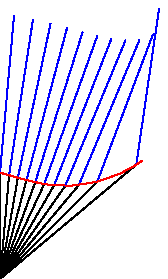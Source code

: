% lgc2refractionEdited.mp
% lgc means LaTeX Graphics Companion
% 2014

prologues := 1;

vardef refractray(expr s,a,p,rir)=
  save tI,tn,ia,ib,I,J,sib;
  pair I,J;
  tI = xpart(p intersectiontimes (s--(s+30cm*dir(a))));
  if tI>=0:
    I=point tI of p;
    draw s--I;
    tn=angle(direction tI of p)+90;
    ia=tn-angle(s-I);
    sib=sind(ia)/rir;
    ib=-angle(1+-+sib,sib);
    J=I+dir(tn+180+ib)*2cm;
    draw I--J withcolor blue;
  fi;
enddef;

beginfig(1);
  numeric u;
  u=3mm;
  path p;
  p=((5u,-6u)..(4u,-2u)..(4.5u,0)..(5u,5u)) rotated 90;
  for a=40 step 5 until 140: refractray(origin,a,p,1.5); endfor;
  draw p withcolor red;
endfig;

vardef lensrefractray(expr s,a,p,q,rir)=
  save tI,tn,ia,ib,I,J,K,sib;
  pair I,J,K;
  tI = xpart(p intersectiontimes (s--(s+30cm*dir(a))));
  if tI>=0:
    I=point tI of p;
    draw s--I;
    tn=angle(direction tI of p)+90;
    ia=tn-angle(s-I);
    sib=sind(ia)/rir;
    ib=-angle(1+-+sib,sib);    
    J=I+dir(tn+180+ib)*2cm;
    tI := xpart(q intersectiontimes (I--J));
    if tI>=0:
      K:=point tI of q;
      draw I--K withcolor blue;
      tn:=angle(direction tI of q)+90;
      ia:=tn-angle(I-K);
      sib:=rir*sind(ia);
      ib:=angle(1+-+sib,sib);    
      J:=K+dir(tn+ib)*2cm;
      draw K--J;
    fi;
  fi;
enddef;

beginfig(2);
  path q;
  q = reverse (p yscaled (-1)) shifted (up*10.5u);
  fill (p--q--cycle) withcolor red;
  for a=46 step 3 until 120:
    lensrefractray(origin,a,p,q,1.4);
  endfor;
endfig;

vardef reflectray(expr s,a,p,l)=
  save tI,tn,ia,I,J;
  pair I,J;
  tI=xpart(p intersectiontimes (s--(s+30cm*dir(a))));
  if tI>=0:
    I=point tI of p;
    draw s--I;
    tn=angle(direction tI of p)+90;
    ia=tn-angle(s-I);
    J=I+dir(tn+ia)*l;
    draw I--J withcolor blue;
  fi;
enddef;

beginfig(3);
  for a=40 step 5 until 140: reflectray(origin,a,p,2cm); endfor;
  draw p withcolor red;
endfig;

vardef doublereflection(expr s,a,p,q,l,m)=
  save tI,tn,ia,I,J,K;
  pair I,J,K;
  tI=xpart(p intersectiontimes (s--(s+30cm*dir(a))));
  if tI>=0:
    I=point tI of p;
    draw s--I;
    tn=angle(direction tI of p)+90;
    ia=tn-angle(s-I);
    J=I+dir(tn+ia)*l;
    tI := xpart(q intersectiontimes (I--J));
    if tI>=0:
      K:=point tI of q;
      draw I--K withcolor blue;
      tn:=angle(direction tI of q)+90;
      ia:=tn-angle(I-K);
      J:=K+dir(tn+ia)*m;
      draw K--J;
    fi;
  fi;
enddef;

beginfig(4);
  numeric u, ad, len;
  u=3mm;
  ad=83;
  len = 5cm;
  path p,q;
  pair sourc;
  sourc = (-2u,0);
  p=(-5u,0){up}..{right}(3u,9u);
  q=(6u,0)..{dir(ad)}(10u,11u);
  for a=60 step 3 until 120:
    %reflectray(sourc,a,p,len);
    doublereflection(sourc,a,p,q,len,0.3*len);
  endfor;
  draw p withcolor red;
  draw q withcolor red;
endfig;

end.